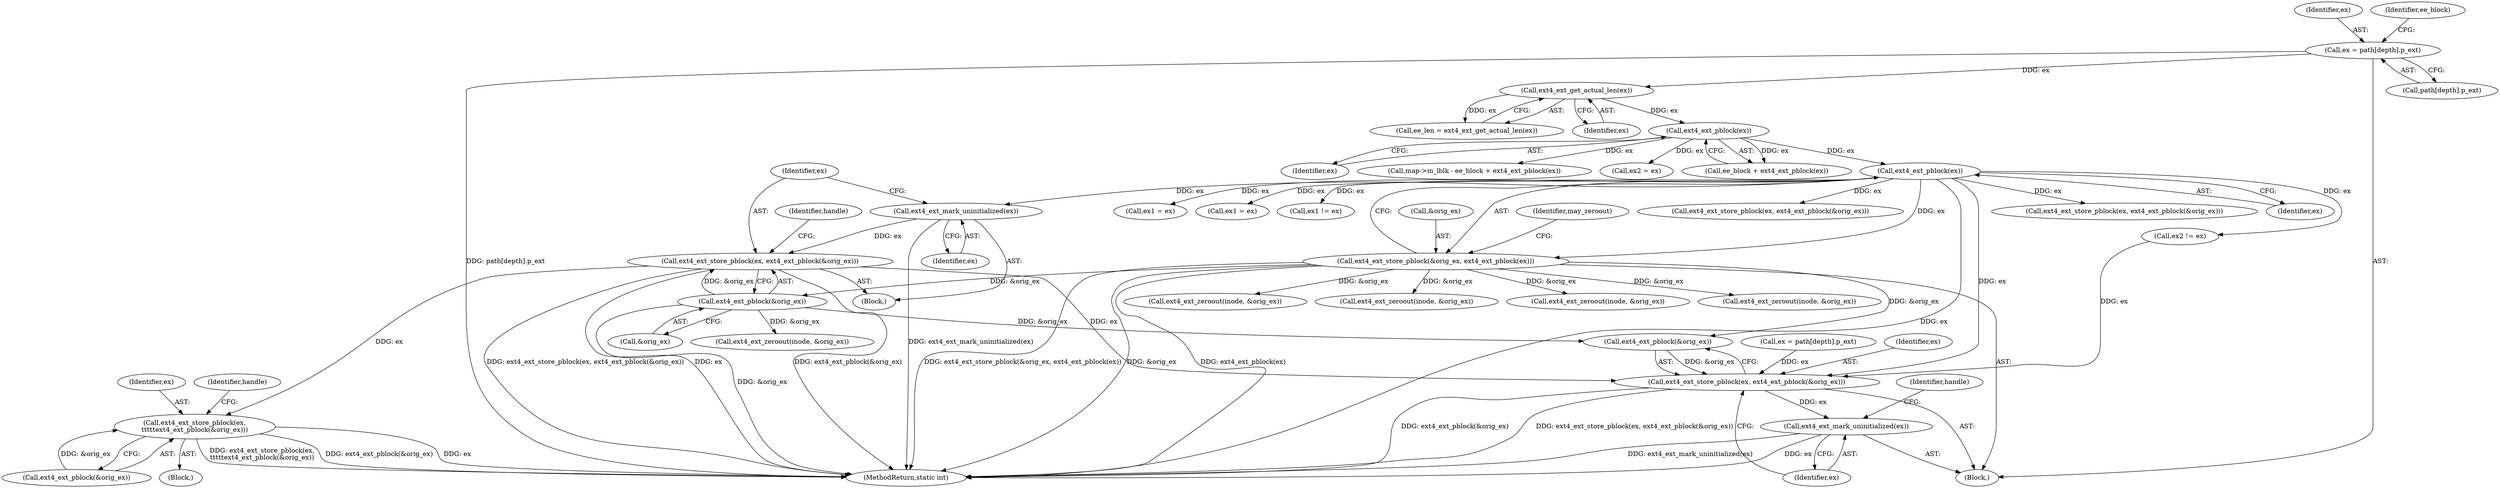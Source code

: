 digraph "1_linux_667eff35a1f56fa74ce98a0c7c29a40adc1ba4e3@pointer" {
"1000425" [label="(Call,ext4_ext_store_pblock(ex, ext4_ext_pblock(&orig_ex)))"];
"1000423" [label="(Call,ext4_ext_mark_uninitialized(ex))"];
"1000285" [label="(Call,ext4_ext_pblock(ex))"];
"1000264" [label="(Call,ext4_ext_pblock(ex))"];
"1000245" [label="(Call,ext4_ext_get_actual_len(ex))"];
"1000230" [label="(Call,ex = path[depth].p_ext)"];
"1000427" [label="(Call,ext4_ext_pblock(&orig_ex))"];
"1000282" [label="(Call,ext4_ext_store_pblock(&orig_ex, ext4_ext_pblock(ex)))"];
"1000494" [label="(Call,ext4_ext_store_pblock(ex,\n\t\t\t\t\text4_ext_pblock(&orig_ex)))"];
"1000991" [label="(Call,ext4_ext_store_pblock(ex, ext4_ext_pblock(&orig_ex)))"];
"1000996" [label="(Call,ext4_ext_mark_uninitialized(ex))"];
"1000500" [label="(Identifier,handle)"];
"1000258" [label="(Call,map->m_lblk - ee_block + ext4_ext_pblock(ex))"];
"1000423" [label="(Call,ext4_ext_mark_uninitialized(ex))"];
"1000473" [label="(Call,ext4_ext_zeroout(inode, &orig_ex))"];
"1000991" [label="(Call,ext4_ext_store_pblock(ex, ext4_ext_pblock(&orig_ex)))"];
"1000282" [label="(Call,ext4_ext_store_pblock(&orig_ex, ext4_ext_pblock(ex)))"];
"1000337" [label="(Call,ext4_ext_store_pblock(ex, ext4_ext_pblock(&orig_ex)))"];
"1000842" [label="(Call,ex2 != ex)"];
"1000136" [label="(Block,)"];
"1000999" [label="(Identifier,handle)"];
"1000715" [label="(Call,ex = path[depth].p_ext)"];
"1000992" [label="(Identifier,ex)"];
"1000996" [label="(Call,ext4_ext_mark_uninitialized(ex))"];
"1000627" [label="(Call,ext4_ext_zeroout(inode, &orig_ex))"];
"1000495" [label="(Identifier,ex)"];
"1000425" [label="(Call,ext4_ext_store_pblock(ex, ext4_ext_pblock(&orig_ex)))"];
"1000266" [label="(Call,ex2 = ex)"];
"1000262" [label="(Call,ee_block + ext4_ext_pblock(ex))"];
"1000648" [label="(Call,ext4_ext_store_pblock(ex, ext4_ext_pblock(&orig_ex)))"];
"1000286" [label="(Identifier,ex)"];
"1000427" [label="(Call,ext4_ext_pblock(&orig_ex))"];
"1000285" [label="(Call,ext4_ext_pblock(ex))"];
"1000246" [label="(Identifier,ex)"];
"1000316" [label="(Call,ext4_ext_zeroout(inode, &orig_ex))"];
"1000426" [label="(Identifier,ex)"];
"1000470" [label="(Block,)"];
"1000231" [label="(Identifier,ex)"];
"1000993" [label="(Call,ext4_ext_pblock(&orig_ex))"];
"1000496" [label="(Call,ext4_ext_pblock(&orig_ex))"];
"1000929" [label="(Call,ext4_ext_zeroout(inode, &orig_ex))"];
"1000283" [label="(Call,&orig_ex)"];
"1000264" [label="(Call,ext4_ext_pblock(ex))"];
"1001006" [label="(MethodReturn,static int)"];
"1000997" [label="(Identifier,ex)"];
"1000407" [label="(Block,)"];
"1000230" [label="(Call,ex = path[depth].p_ext)"];
"1000428" [label="(Call,&orig_ex)"];
"1000805" [label="(Call,ex1 = ex)"];
"1000431" [label="(Identifier,handle)"];
"1000243" [label="(Call,ee_len = ext4_ext_get_actual_len(ex))"];
"1000232" [label="(Call,path[depth].p_ext)"];
"1000288" [label="(Identifier,may_zeroout)"];
"1000265" [label="(Identifier,ex)"];
"1000357" [label="(Call,ex1 = ex)"];
"1000494" [label="(Call,ext4_ext_store_pblock(ex,\n\t\t\t\t\text4_ext_pblock(&orig_ex)))"];
"1000424" [label="(Identifier,ex)"];
"1000245" [label="(Call,ext4_ext_get_actual_len(ex))"];
"1000764" [label="(Call,ext4_ext_zeroout(inode, &orig_ex))"];
"1000801" [label="(Call,ex1 != ex)"];
"1000238" [label="(Identifier,ee_block)"];
"1000425" -> "1000407"  [label="AST: "];
"1000425" -> "1000427"  [label="CFG: "];
"1000426" -> "1000425"  [label="AST: "];
"1000427" -> "1000425"  [label="AST: "];
"1000431" -> "1000425"  [label="CFG: "];
"1000425" -> "1001006"  [label="DDG: ext4_ext_pblock(&orig_ex)"];
"1000425" -> "1001006"  [label="DDG: ex"];
"1000425" -> "1001006"  [label="DDG: ext4_ext_store_pblock(ex, ext4_ext_pblock(&orig_ex))"];
"1000423" -> "1000425"  [label="DDG: ex"];
"1000427" -> "1000425"  [label="DDG: &orig_ex"];
"1000425" -> "1000494"  [label="DDG: ex"];
"1000425" -> "1000991"  [label="DDG: ex"];
"1000423" -> "1000407"  [label="AST: "];
"1000423" -> "1000424"  [label="CFG: "];
"1000424" -> "1000423"  [label="AST: "];
"1000426" -> "1000423"  [label="CFG: "];
"1000423" -> "1001006"  [label="DDG: ext4_ext_mark_uninitialized(ex)"];
"1000285" -> "1000423"  [label="DDG: ex"];
"1000285" -> "1000282"  [label="AST: "];
"1000285" -> "1000286"  [label="CFG: "];
"1000286" -> "1000285"  [label="AST: "];
"1000282" -> "1000285"  [label="CFG: "];
"1000285" -> "1001006"  [label="DDG: ex"];
"1000285" -> "1000282"  [label="DDG: ex"];
"1000264" -> "1000285"  [label="DDG: ex"];
"1000285" -> "1000337"  [label="DDG: ex"];
"1000285" -> "1000357"  [label="DDG: ex"];
"1000285" -> "1000648"  [label="DDG: ex"];
"1000285" -> "1000801"  [label="DDG: ex"];
"1000285" -> "1000805"  [label="DDG: ex"];
"1000285" -> "1000842"  [label="DDG: ex"];
"1000285" -> "1000991"  [label="DDG: ex"];
"1000264" -> "1000262"  [label="AST: "];
"1000264" -> "1000265"  [label="CFG: "];
"1000265" -> "1000264"  [label="AST: "];
"1000262" -> "1000264"  [label="CFG: "];
"1000264" -> "1000258"  [label="DDG: ex"];
"1000264" -> "1000262"  [label="DDG: ex"];
"1000245" -> "1000264"  [label="DDG: ex"];
"1000264" -> "1000266"  [label="DDG: ex"];
"1000245" -> "1000243"  [label="AST: "];
"1000245" -> "1000246"  [label="CFG: "];
"1000246" -> "1000245"  [label="AST: "];
"1000243" -> "1000245"  [label="CFG: "];
"1000245" -> "1000243"  [label="DDG: ex"];
"1000230" -> "1000245"  [label="DDG: ex"];
"1000230" -> "1000136"  [label="AST: "];
"1000230" -> "1000232"  [label="CFG: "];
"1000231" -> "1000230"  [label="AST: "];
"1000232" -> "1000230"  [label="AST: "];
"1000238" -> "1000230"  [label="CFG: "];
"1000230" -> "1001006"  [label="DDG: path[depth].p_ext"];
"1000427" -> "1000428"  [label="CFG: "];
"1000428" -> "1000427"  [label="AST: "];
"1000427" -> "1001006"  [label="DDG: &orig_ex"];
"1000282" -> "1000427"  [label="DDG: &orig_ex"];
"1000427" -> "1000473"  [label="DDG: &orig_ex"];
"1000427" -> "1000993"  [label="DDG: &orig_ex"];
"1000282" -> "1000136"  [label="AST: "];
"1000283" -> "1000282"  [label="AST: "];
"1000288" -> "1000282"  [label="CFG: "];
"1000282" -> "1001006"  [label="DDG: ext4_ext_pblock(ex)"];
"1000282" -> "1001006"  [label="DDG: ext4_ext_store_pblock(&orig_ex, ext4_ext_pblock(ex))"];
"1000282" -> "1001006"  [label="DDG: &orig_ex"];
"1000282" -> "1000316"  [label="DDG: &orig_ex"];
"1000282" -> "1000627"  [label="DDG: &orig_ex"];
"1000282" -> "1000764"  [label="DDG: &orig_ex"];
"1000282" -> "1000929"  [label="DDG: &orig_ex"];
"1000282" -> "1000993"  [label="DDG: &orig_ex"];
"1000494" -> "1000470"  [label="AST: "];
"1000494" -> "1000496"  [label="CFG: "];
"1000495" -> "1000494"  [label="AST: "];
"1000496" -> "1000494"  [label="AST: "];
"1000500" -> "1000494"  [label="CFG: "];
"1000494" -> "1001006"  [label="DDG: ext4_ext_store_pblock(ex,\n\t\t\t\t\text4_ext_pblock(&orig_ex))"];
"1000494" -> "1001006"  [label="DDG: ext4_ext_pblock(&orig_ex)"];
"1000494" -> "1001006"  [label="DDG: ex"];
"1000496" -> "1000494"  [label="DDG: &orig_ex"];
"1000991" -> "1000136"  [label="AST: "];
"1000991" -> "1000993"  [label="CFG: "];
"1000992" -> "1000991"  [label="AST: "];
"1000993" -> "1000991"  [label="AST: "];
"1000997" -> "1000991"  [label="CFG: "];
"1000991" -> "1001006"  [label="DDG: ext4_ext_pblock(&orig_ex)"];
"1000991" -> "1001006"  [label="DDG: ext4_ext_store_pblock(ex, ext4_ext_pblock(&orig_ex))"];
"1000715" -> "1000991"  [label="DDG: ex"];
"1000842" -> "1000991"  [label="DDG: ex"];
"1000993" -> "1000991"  [label="DDG: &orig_ex"];
"1000991" -> "1000996"  [label="DDG: ex"];
"1000996" -> "1000136"  [label="AST: "];
"1000996" -> "1000997"  [label="CFG: "];
"1000997" -> "1000996"  [label="AST: "];
"1000999" -> "1000996"  [label="CFG: "];
"1000996" -> "1001006"  [label="DDG: ext4_ext_mark_uninitialized(ex)"];
"1000996" -> "1001006"  [label="DDG: ex"];
}
